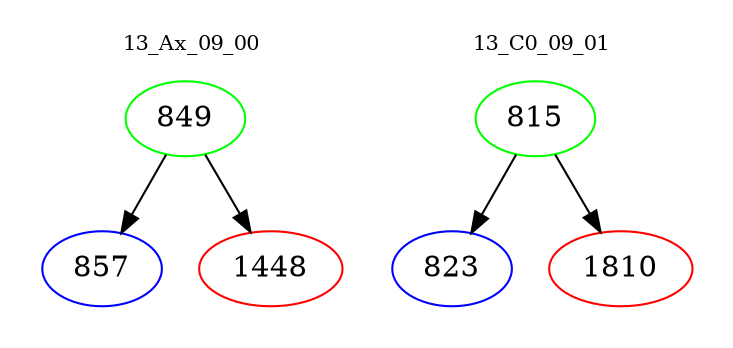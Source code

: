digraph{
subgraph cluster_0 {
color = white
label = "13_Ax_09_00";
fontsize=10;
T0_849 [label="849", color="green"]
T0_849 -> T0_857 [color="black"]
T0_857 [label="857", color="blue"]
T0_849 -> T0_1448 [color="black"]
T0_1448 [label="1448", color="red"]
}
subgraph cluster_1 {
color = white
label = "13_C0_09_01";
fontsize=10;
T1_815 [label="815", color="green"]
T1_815 -> T1_823 [color="black"]
T1_823 [label="823", color="blue"]
T1_815 -> T1_1810 [color="black"]
T1_1810 [label="1810", color="red"]
}
}
